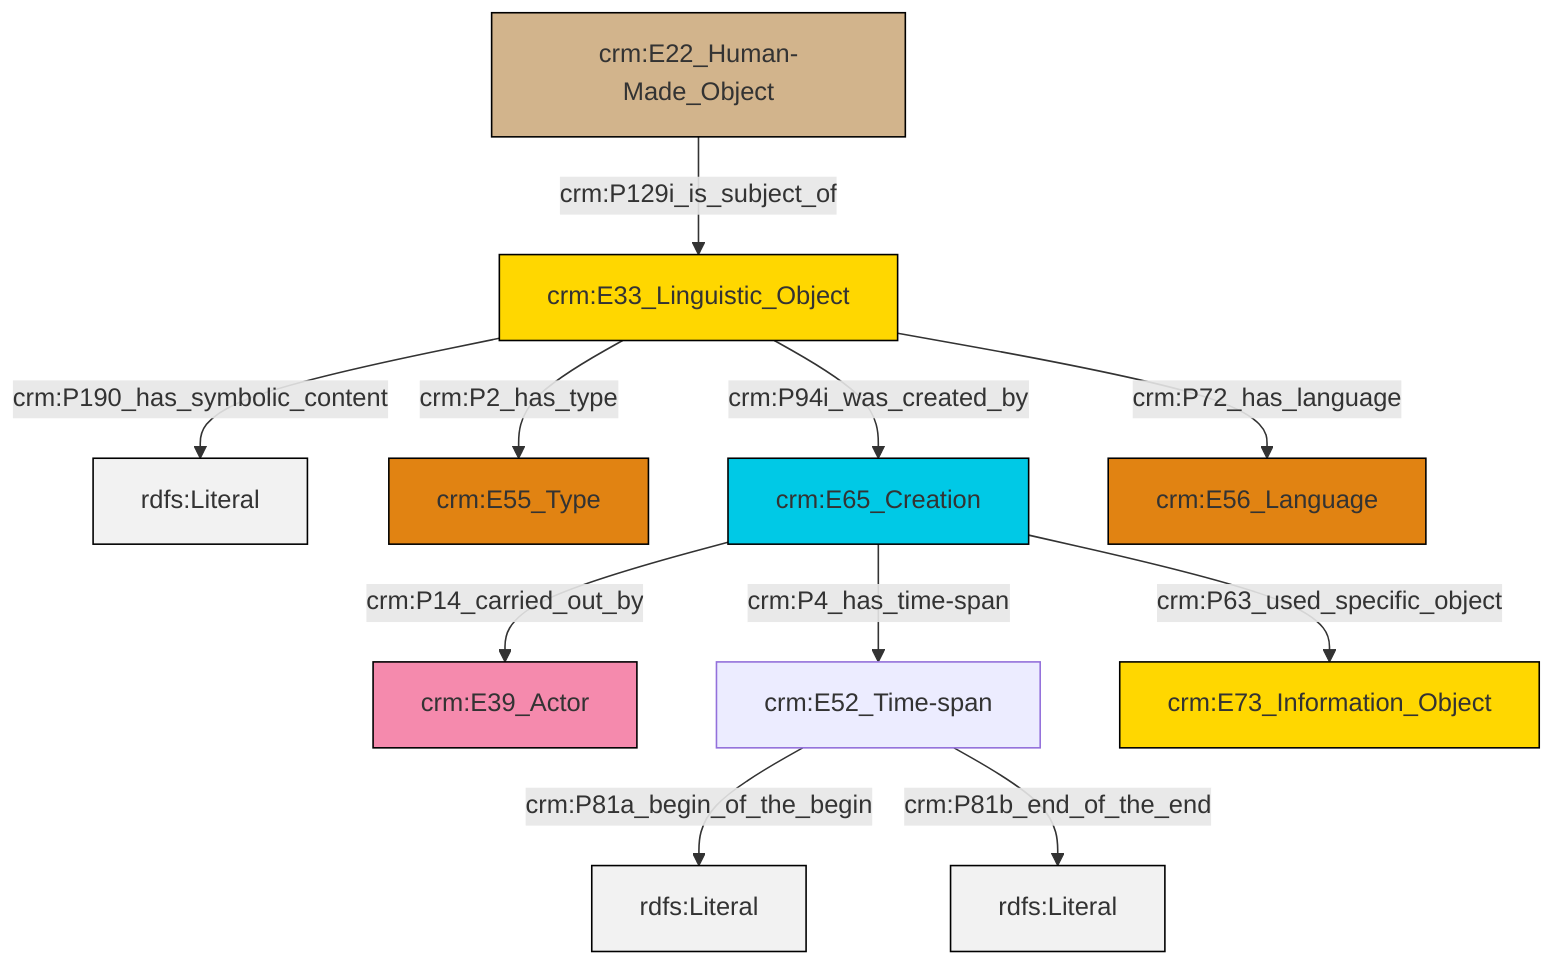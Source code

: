 graph TD
classDef Literal fill:#f2f2f2,stroke:#000000;
classDef CRM_Entity fill:#FFFFFF,stroke:#000000;
classDef Temporal_Entity fill:#00C9E6, stroke:#000000;
classDef Type fill:#E18312, stroke:#000000;
classDef Time-Span fill:#2C9C91, stroke:#000000;
classDef Appellation fill:#FFEB7F, stroke:#000000;
classDef Place fill:#008836, stroke:#000000;
classDef Persistent_Item fill:#B266B2, stroke:#000000;
classDef Conceptual_Object fill:#FFD700, stroke:#000000;
classDef Physical_Thing fill:#D2B48C, stroke:#000000;
classDef Actor fill:#f58aad, stroke:#000000;
classDef PC_Classes fill:#4ce600, stroke:#000000;
classDef Multi fill:#cccccc,stroke:#000000;

0["crm:E33_Linguistic_Object"]:::Conceptual_Object -->|crm:P190_has_symbolic_content| 1[rdfs:Literal]:::Literal
4["crm:E65_Creation"]:::Temporal_Entity -->|crm:P14_carried_out_by| 6["crm:E39_Actor"]:::Actor
4["crm:E65_Creation"]:::Temporal_Entity -->|crm:P4_has_time-span| 7["crm:E52_Time-span"]:::Default
4["crm:E65_Creation"]:::Temporal_Entity -->|crm:P63_used_specific_object| 10["crm:E73_Information_Object"]:::Conceptual_Object
0["crm:E33_Linguistic_Object"]:::Conceptual_Object -->|crm:P2_has_type| 2["crm:E55_Type"]:::Type
8["crm:E22_Human-Made_Object"]:::Physical_Thing -->|crm:P129i_is_subject_of| 0["crm:E33_Linguistic_Object"]:::Conceptual_Object
7["crm:E52_Time-span"]:::Default -->|crm:P81a_begin_of_the_begin| 12[rdfs:Literal]:::Literal
0["crm:E33_Linguistic_Object"]:::Conceptual_Object -->|crm:P94i_was_created_by| 4["crm:E65_Creation"]:::Temporal_Entity
7["crm:E52_Time-span"]:::Default -->|crm:P81b_end_of_the_end| 16[rdfs:Literal]:::Literal
0["crm:E33_Linguistic_Object"]:::Conceptual_Object -->|crm:P72_has_language| 13["crm:E56_Language"]:::Type